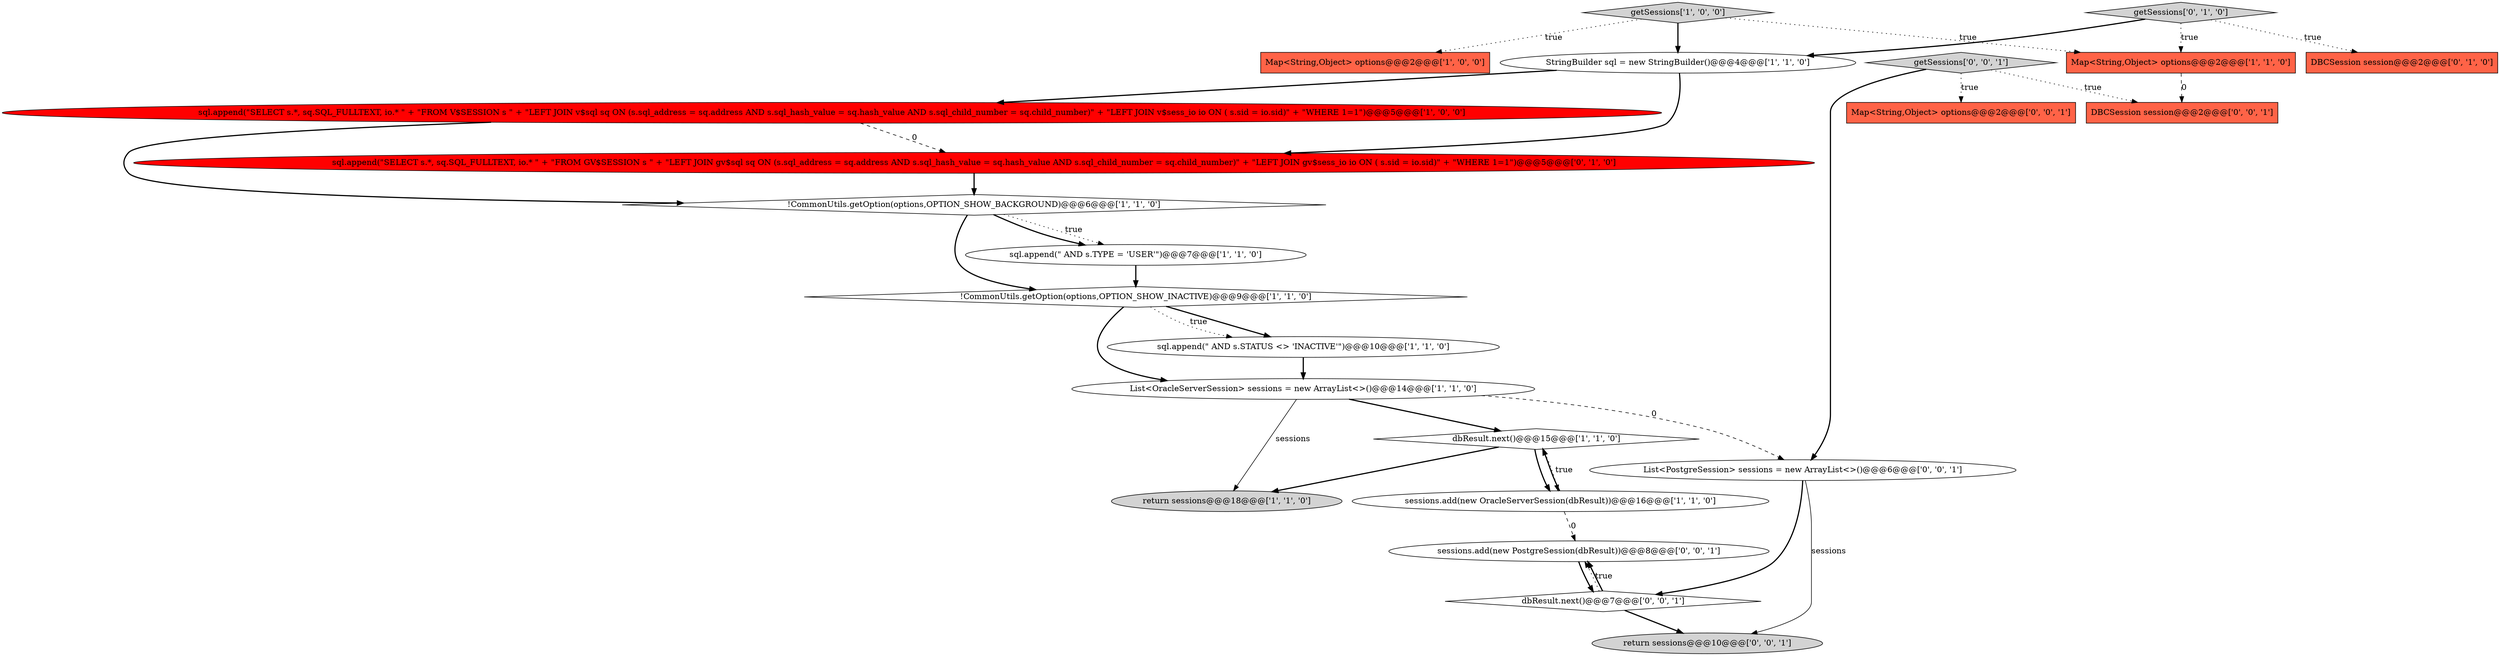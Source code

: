 digraph {
3 [style = filled, label = "Map<String,Object> options@@@2@@@['1', '0', '0']", fillcolor = tomato, shape = box image = "AAA0AAABBB1BBB"];
0 [style = filled, label = "sql.append(\" AND s.STATUS <> 'INACTIVE'\")@@@10@@@['1', '1', '0']", fillcolor = white, shape = ellipse image = "AAA0AAABBB1BBB"];
15 [style = filled, label = "sql.append(\"SELECT s.*, sq.SQL_FULLTEXT, io.* \" + \"FROM GV$SESSION s \" + \"LEFT JOIN gv$sql sq ON (s.sql_address = sq.address AND s.sql_hash_value = sq.hash_value AND s.sql_child_number = sq.child_number)\" + \"LEFT JOIN gv$sess_io io ON ( s.sid = io.sid)\" + \"WHERE 1=1\")@@@5@@@['0', '1', '0']", fillcolor = red, shape = ellipse image = "AAA1AAABBB2BBB"];
2 [style = filled, label = "dbResult.next()@@@15@@@['1', '1', '0']", fillcolor = white, shape = diamond image = "AAA0AAABBB1BBB"];
10 [style = filled, label = "Map<String,Object> options@@@2@@@['1', '1', '0']", fillcolor = tomato, shape = box image = "AAA0AAABBB1BBB"];
18 [style = filled, label = "Map<String,Object> options@@@2@@@['0', '0', '1']", fillcolor = tomato, shape = box image = "AAA0AAABBB3BBB"];
11 [style = filled, label = "sql.append(\"SELECT s.*, sq.SQL_FULLTEXT, io.* \" + \"FROM V$SESSION s \" + \"LEFT JOIN v$sql sq ON (s.sql_address = sq.address AND s.sql_hash_value = sq.hash_value AND s.sql_child_number = sq.child_number)\" + \"LEFT JOIN v$sess_io io ON ( s.sid = io.sid)\" + \"WHERE 1=1\")@@@5@@@['1', '0', '0']", fillcolor = red, shape = ellipse image = "AAA1AAABBB1BBB"];
9 [style = filled, label = "StringBuilder sql = new StringBuilder()@@@4@@@['1', '1', '0']", fillcolor = white, shape = ellipse image = "AAA0AAABBB1BBB"];
6 [style = filled, label = "return sessions@@@18@@@['1', '1', '0']", fillcolor = lightgray, shape = ellipse image = "AAA0AAABBB1BBB"];
16 [style = filled, label = "sessions.add(new PostgreSession(dbResult))@@@8@@@['0', '0', '1']", fillcolor = white, shape = ellipse image = "AAA0AAABBB3BBB"];
12 [style = filled, label = "List<OracleServerSession> sessions = new ArrayList<>()@@@14@@@['1', '1', '0']", fillcolor = white, shape = ellipse image = "AAA0AAABBB1BBB"];
7 [style = filled, label = "sql.append(\" AND s.TYPE = 'USER'\")@@@7@@@['1', '1', '0']", fillcolor = white, shape = ellipse image = "AAA0AAABBB1BBB"];
19 [style = filled, label = "DBCSession session@@@2@@@['0', '0', '1']", fillcolor = tomato, shape = box image = "AAA0AAABBB3BBB"];
13 [style = filled, label = "getSessions['0', '1', '0']", fillcolor = lightgray, shape = diamond image = "AAA0AAABBB2BBB"];
1 [style = filled, label = "!CommonUtils.getOption(options,OPTION_SHOW_INACTIVE)@@@9@@@['1', '1', '0']", fillcolor = white, shape = diamond image = "AAA0AAABBB1BBB"];
4 [style = filled, label = "getSessions['1', '0', '0']", fillcolor = lightgray, shape = diamond image = "AAA0AAABBB1BBB"];
8 [style = filled, label = "sessions.add(new OracleServerSession(dbResult))@@@16@@@['1', '1', '0']", fillcolor = white, shape = ellipse image = "AAA0AAABBB1BBB"];
14 [style = filled, label = "DBCSession session@@@2@@@['0', '1', '0']", fillcolor = tomato, shape = box image = "AAA0AAABBB2BBB"];
22 [style = filled, label = "return sessions@@@10@@@['0', '0', '1']", fillcolor = lightgray, shape = ellipse image = "AAA0AAABBB3BBB"];
5 [style = filled, label = "!CommonUtils.getOption(options,OPTION_SHOW_BACKGROUND)@@@6@@@['1', '1', '0']", fillcolor = white, shape = diamond image = "AAA0AAABBB1BBB"];
17 [style = filled, label = "getSessions['0', '0', '1']", fillcolor = lightgray, shape = diamond image = "AAA0AAABBB3BBB"];
21 [style = filled, label = "List<PostgreSession> sessions = new ArrayList<>()@@@6@@@['0', '0', '1']", fillcolor = white, shape = ellipse image = "AAA0AAABBB3BBB"];
20 [style = filled, label = "dbResult.next()@@@7@@@['0', '0', '1']", fillcolor = white, shape = diamond image = "AAA0AAABBB3BBB"];
4->9 [style = bold, label=""];
8->16 [style = dashed, label="0"];
7->1 [style = bold, label=""];
9->11 [style = bold, label=""];
17->18 [style = dotted, label="true"];
4->10 [style = dotted, label="true"];
2->6 [style = bold, label=""];
11->15 [style = dashed, label="0"];
10->19 [style = dashed, label="0"];
0->12 [style = bold, label=""];
12->6 [style = solid, label="sessions"];
1->0 [style = bold, label=""];
13->10 [style = dotted, label="true"];
20->16 [style = dotted, label="true"];
12->21 [style = dashed, label="0"];
15->5 [style = bold, label=""];
20->22 [style = bold, label=""];
5->1 [style = bold, label=""];
11->5 [style = bold, label=""];
12->2 [style = bold, label=""];
4->3 [style = dotted, label="true"];
21->20 [style = bold, label=""];
20->16 [style = bold, label=""];
8->2 [style = bold, label=""];
5->7 [style = dotted, label="true"];
9->15 [style = bold, label=""];
17->19 [style = dotted, label="true"];
1->12 [style = bold, label=""];
5->7 [style = bold, label=""];
13->9 [style = bold, label=""];
1->0 [style = dotted, label="true"];
13->14 [style = dotted, label="true"];
16->20 [style = bold, label=""];
17->21 [style = bold, label=""];
2->8 [style = dotted, label="true"];
21->22 [style = solid, label="sessions"];
2->8 [style = bold, label=""];
}
